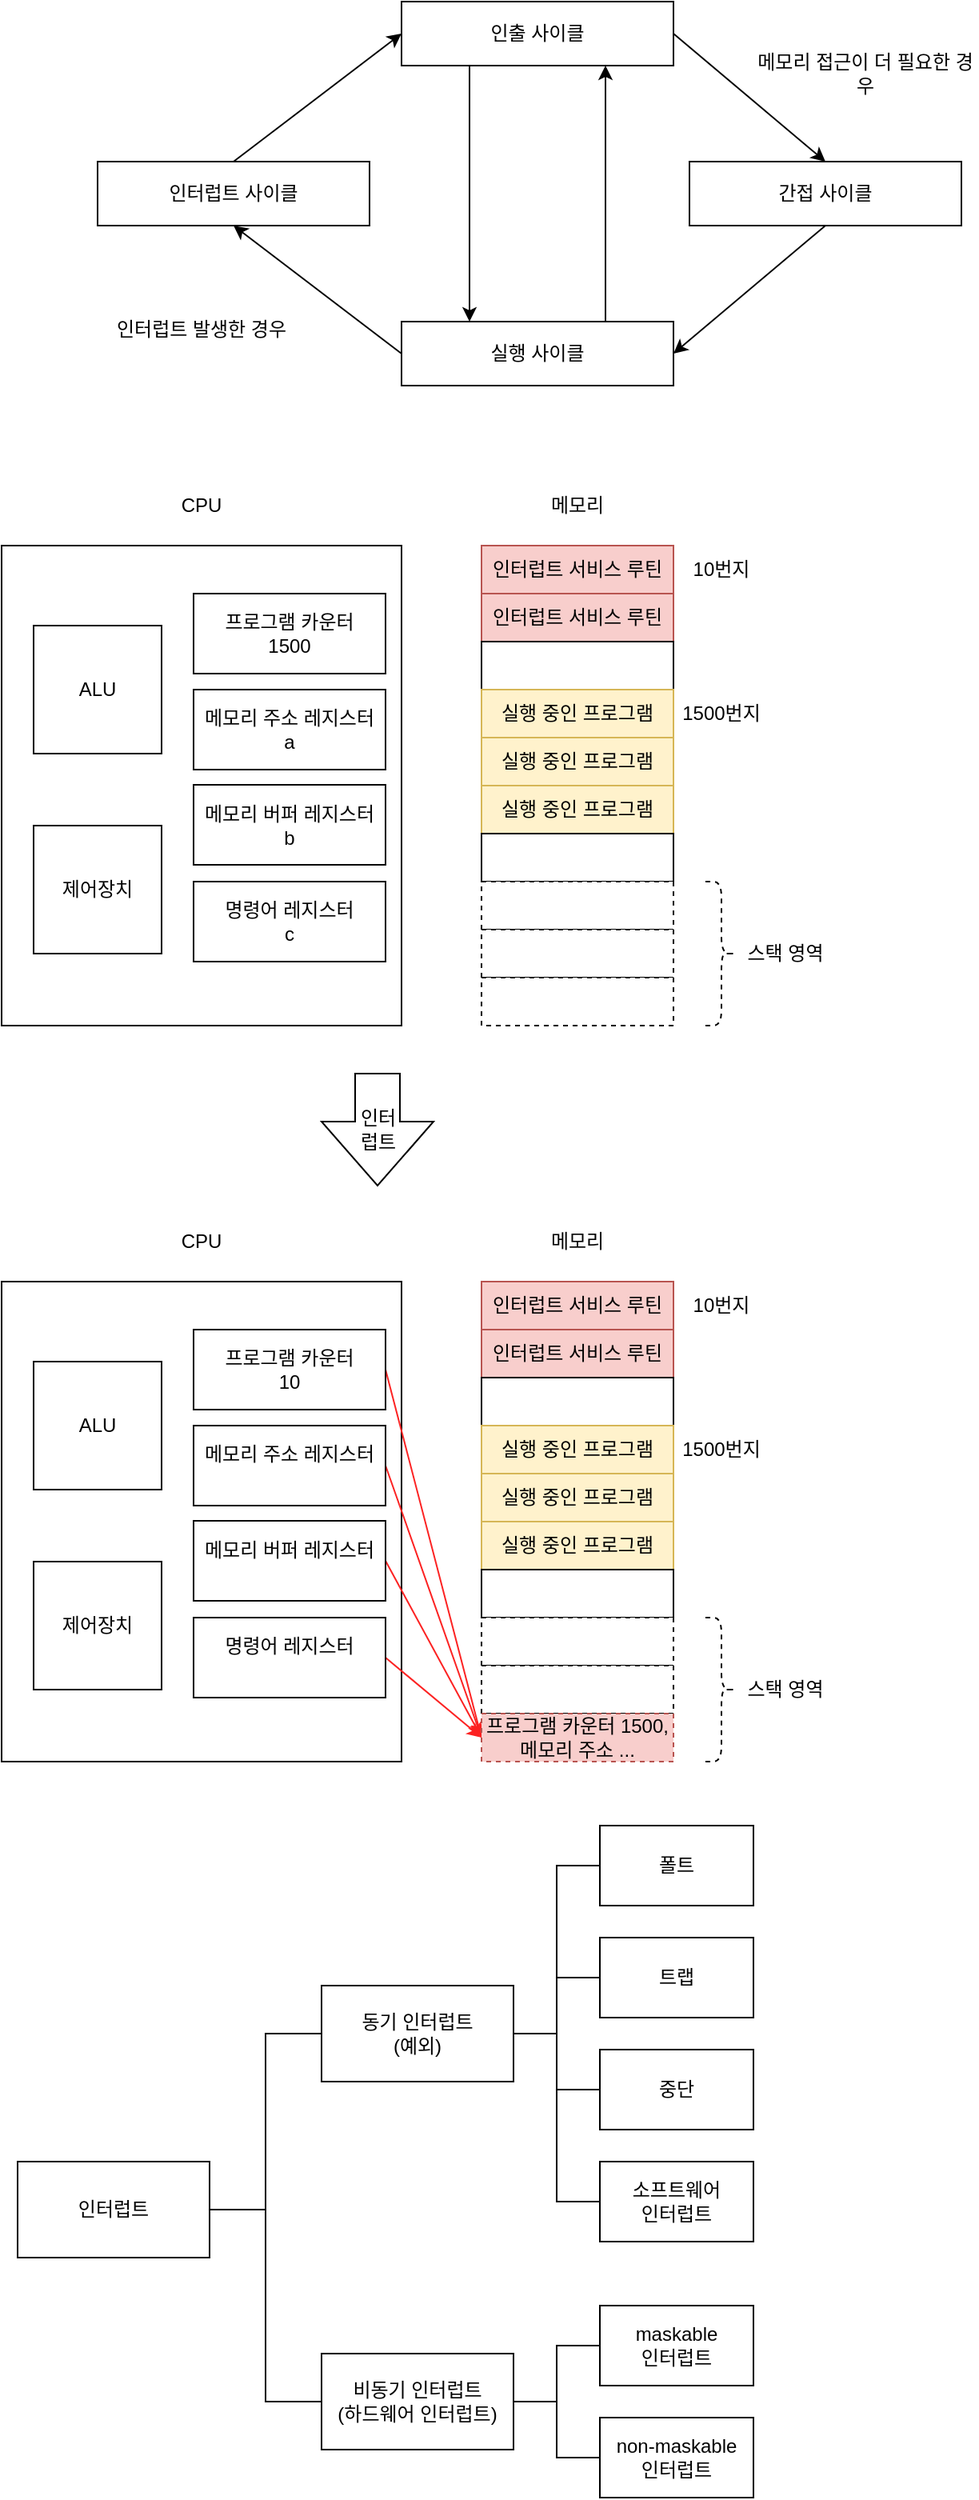 <mxfile version="20.8.5" type="github">
  <diagram id="UFO-LYBNqhHU0wB10wOX" name="페이지-1">
    <mxGraphModel dx="1194" dy="798" grid="1" gridSize="10" guides="1" tooltips="1" connect="1" arrows="1" fold="1" page="1" pageScale="1" pageWidth="827" pageHeight="1169" math="0" shadow="0">
      <root>
        <mxCell id="0" />
        <mxCell id="1" parent="0" />
        <mxCell id="xGPyIo1vIq9hWQK5GL5s-4" style="rounded=0;orthogonalLoop=1;jettySize=auto;html=1;exitX=1;exitY=0.5;exitDx=0;exitDy=0;entryX=0.5;entryY=0;entryDx=0;entryDy=0;" edge="1" parent="1" source="xGPyIo1vIq9hWQK5GL5s-1" target="xGPyIo1vIq9hWQK5GL5s-3">
          <mxGeometry relative="1" as="geometry">
            <mxPoint x="556" y="200" as="targetPoint" />
          </mxGeometry>
        </mxCell>
        <mxCell id="xGPyIo1vIq9hWQK5GL5s-6" style="edgeStyle=none;rounded=0;orthogonalLoop=1;jettySize=auto;html=1;entryX=0.25;entryY=0;entryDx=0;entryDy=0;exitX=0.25;exitY=1;exitDx=0;exitDy=0;" edge="1" parent="1" source="xGPyIo1vIq9hWQK5GL5s-1" target="xGPyIo1vIq9hWQK5GL5s-2">
          <mxGeometry relative="1" as="geometry" />
        </mxCell>
        <mxCell id="xGPyIo1vIq9hWQK5GL5s-1" value="인출 사이클" style="rounded=0;whiteSpace=wrap;html=1;" vertex="1" parent="1">
          <mxGeometry x="310" y="100" width="170" height="40" as="geometry" />
        </mxCell>
        <mxCell id="xGPyIo1vIq9hWQK5GL5s-7" style="edgeStyle=none;rounded=0;orthogonalLoop=1;jettySize=auto;html=1;exitX=0.75;exitY=0;exitDx=0;exitDy=0;entryX=0.75;entryY=1;entryDx=0;entryDy=0;" edge="1" parent="1" source="xGPyIo1vIq9hWQK5GL5s-2" target="xGPyIo1vIq9hWQK5GL5s-1">
          <mxGeometry relative="1" as="geometry" />
        </mxCell>
        <mxCell id="xGPyIo1vIq9hWQK5GL5s-67" style="edgeStyle=none;rounded=0;orthogonalLoop=1;jettySize=auto;html=1;entryX=0.5;entryY=1;entryDx=0;entryDy=0;strokeColor=#000000;exitX=0;exitY=0.5;exitDx=0;exitDy=0;" edge="1" parent="1" source="xGPyIo1vIq9hWQK5GL5s-2" target="xGPyIo1vIq9hWQK5GL5s-66">
          <mxGeometry relative="1" as="geometry" />
        </mxCell>
        <mxCell id="xGPyIo1vIq9hWQK5GL5s-2" value="실행 사이클" style="rounded=0;whiteSpace=wrap;html=1;" vertex="1" parent="1">
          <mxGeometry x="310" y="300" width="170" height="40" as="geometry" />
        </mxCell>
        <mxCell id="xGPyIo1vIq9hWQK5GL5s-5" style="edgeStyle=none;rounded=0;orthogonalLoop=1;jettySize=auto;html=1;entryX=1;entryY=0.5;entryDx=0;entryDy=0;exitX=0.5;exitY=1;exitDx=0;exitDy=0;" edge="1" parent="1" source="xGPyIo1vIq9hWQK5GL5s-3" target="xGPyIo1vIq9hWQK5GL5s-2">
          <mxGeometry relative="1" as="geometry" />
        </mxCell>
        <mxCell id="xGPyIo1vIq9hWQK5GL5s-3" value="간접 사이클" style="rounded=0;whiteSpace=wrap;html=1;" vertex="1" parent="1">
          <mxGeometry x="490" y="200" width="170" height="40" as="geometry" />
        </mxCell>
        <mxCell id="xGPyIo1vIq9hWQK5GL5s-8" value="메모리 접근이 더 필요한 경우" style="text;html=1;strokeColor=none;fillColor=none;align=center;verticalAlign=middle;whiteSpace=wrap;rounded=0;" vertex="1" parent="1">
          <mxGeometry x="530" y="130" width="140" height="30" as="geometry" />
        </mxCell>
        <mxCell id="xGPyIo1vIq9hWQK5GL5s-9" value="" style="rounded=0;whiteSpace=wrap;html=1;" vertex="1" parent="1">
          <mxGeometry x="60" y="440" width="250" height="300" as="geometry" />
        </mxCell>
        <mxCell id="xGPyIo1vIq9hWQK5GL5s-10" value="ALU" style="whiteSpace=wrap;html=1;aspect=fixed;" vertex="1" parent="1">
          <mxGeometry x="80" y="490" width="80" height="80" as="geometry" />
        </mxCell>
        <mxCell id="xGPyIo1vIq9hWQK5GL5s-12" value="제어장치" style="whiteSpace=wrap;html=1;aspect=fixed;" vertex="1" parent="1">
          <mxGeometry x="80" y="615" width="80" height="80" as="geometry" />
        </mxCell>
        <mxCell id="xGPyIo1vIq9hWQK5GL5s-14" value="프로그램 카운터&lt;br&gt;1500" style="rounded=0;whiteSpace=wrap;html=1;" vertex="1" parent="1">
          <mxGeometry x="180" y="470" width="120" height="50" as="geometry" />
        </mxCell>
        <mxCell id="xGPyIo1vIq9hWQK5GL5s-15" value="메모리 주소 레지스터&lt;br&gt;a" style="rounded=0;whiteSpace=wrap;html=1;" vertex="1" parent="1">
          <mxGeometry x="180" y="530" width="120" height="50" as="geometry" />
        </mxCell>
        <mxCell id="xGPyIo1vIq9hWQK5GL5s-16" value="메모리 버퍼 레지스터&lt;br&gt;b" style="rounded=0;whiteSpace=wrap;html=1;" vertex="1" parent="1">
          <mxGeometry x="180" y="589.5" width="120" height="50" as="geometry" />
        </mxCell>
        <mxCell id="xGPyIo1vIq9hWQK5GL5s-17" value="명령어 레지스터&lt;br&gt;c" style="rounded=0;whiteSpace=wrap;html=1;" vertex="1" parent="1">
          <mxGeometry x="180" y="650" width="120" height="50" as="geometry" />
        </mxCell>
        <mxCell id="xGPyIo1vIq9hWQK5GL5s-18" value="인터럽트 서비스 루틴" style="rounded=0;whiteSpace=wrap;html=1;fillColor=#f8cecc;strokeColor=#b85450;" vertex="1" parent="1">
          <mxGeometry x="360" y="440" width="120" height="30" as="geometry" />
        </mxCell>
        <mxCell id="xGPyIo1vIq9hWQK5GL5s-20" value="인터럽트 서비스 루틴" style="rounded=0;whiteSpace=wrap;html=1;fillColor=#f8cecc;strokeColor=#b85450;" vertex="1" parent="1">
          <mxGeometry x="360" y="470" width="120" height="30" as="geometry" />
        </mxCell>
        <mxCell id="xGPyIo1vIq9hWQK5GL5s-21" value="" style="rounded=0;whiteSpace=wrap;html=1;" vertex="1" parent="1">
          <mxGeometry x="360" y="500" width="120" height="30" as="geometry" />
        </mxCell>
        <mxCell id="xGPyIo1vIq9hWQK5GL5s-22" value="실행 중인 프로그램" style="rounded=0;whiteSpace=wrap;html=1;fillColor=#fff2cc;strokeColor=#d6b656;" vertex="1" parent="1">
          <mxGeometry x="360" y="530" width="120" height="30" as="geometry" />
        </mxCell>
        <mxCell id="xGPyIo1vIq9hWQK5GL5s-23" value="실행 중인 프로그램" style="rounded=0;whiteSpace=wrap;html=1;fillColor=#fff2cc;strokeColor=#d6b656;" vertex="1" parent="1">
          <mxGeometry x="360" y="560" width="120" height="30" as="geometry" />
        </mxCell>
        <mxCell id="xGPyIo1vIq9hWQK5GL5s-24" value="실행 중인 프로그램" style="rounded=0;whiteSpace=wrap;html=1;fillColor=#fff2cc;strokeColor=#d6b656;" vertex="1" parent="1">
          <mxGeometry x="360" y="590" width="120" height="30" as="geometry" />
        </mxCell>
        <mxCell id="xGPyIo1vIq9hWQK5GL5s-25" value="" style="rounded=0;whiteSpace=wrap;html=1;" vertex="1" parent="1">
          <mxGeometry x="360" y="620" width="120" height="30" as="geometry" />
        </mxCell>
        <mxCell id="xGPyIo1vIq9hWQK5GL5s-26" value="" style="rounded=0;whiteSpace=wrap;html=1;dashed=1;" vertex="1" parent="1">
          <mxGeometry x="360" y="650" width="120" height="30" as="geometry" />
        </mxCell>
        <mxCell id="xGPyIo1vIq9hWQK5GL5s-27" value="" style="rounded=0;whiteSpace=wrap;html=1;dashed=1;" vertex="1" parent="1">
          <mxGeometry x="360" y="680" width="120" height="30" as="geometry" />
        </mxCell>
        <mxCell id="xGPyIo1vIq9hWQK5GL5s-28" value="" style="rounded=0;whiteSpace=wrap;html=1;dashed=1;" vertex="1" parent="1">
          <mxGeometry x="360" y="710" width="120" height="30" as="geometry" />
        </mxCell>
        <mxCell id="xGPyIo1vIq9hWQK5GL5s-29" value="1500번지" style="text;html=1;strokeColor=none;fillColor=none;align=center;verticalAlign=middle;whiteSpace=wrap;rounded=0;dashed=1;" vertex="1" parent="1">
          <mxGeometry x="480" y="530" width="60" height="30" as="geometry" />
        </mxCell>
        <mxCell id="xGPyIo1vIq9hWQK5GL5s-30" value="" style="shape=curlyBracket;whiteSpace=wrap;html=1;rounded=1;flipH=1;labelPosition=right;verticalLabelPosition=middle;align=left;verticalAlign=middle;dashed=1;" vertex="1" parent="1">
          <mxGeometry x="500" y="650" width="20" height="90" as="geometry" />
        </mxCell>
        <mxCell id="xGPyIo1vIq9hWQK5GL5s-31" value="스택 영역" style="text;html=1;strokeColor=none;fillColor=none;align=center;verticalAlign=middle;whiteSpace=wrap;rounded=0;dashed=1;" vertex="1" parent="1">
          <mxGeometry x="520" y="680" width="60" height="30" as="geometry" />
        </mxCell>
        <mxCell id="xGPyIo1vIq9hWQK5GL5s-33" value="CPU" style="text;html=1;strokeColor=none;fillColor=none;align=center;verticalAlign=middle;whiteSpace=wrap;rounded=0;dashed=1;" vertex="1" parent="1">
          <mxGeometry x="155" y="400" width="60" height="30" as="geometry" />
        </mxCell>
        <mxCell id="xGPyIo1vIq9hWQK5GL5s-34" value="메모리" style="text;html=1;strokeColor=none;fillColor=none;align=center;verticalAlign=middle;whiteSpace=wrap;rounded=0;dashed=1;" vertex="1" parent="1">
          <mxGeometry x="392" y="400" width="56" height="30" as="geometry" />
        </mxCell>
        <mxCell id="xGPyIo1vIq9hWQK5GL5s-35" value="10번지" style="text;html=1;strokeColor=none;fillColor=none;align=center;verticalAlign=middle;whiteSpace=wrap;rounded=0;dashed=1;" vertex="1" parent="1">
          <mxGeometry x="480" y="440" width="60" height="30" as="geometry" />
        </mxCell>
        <mxCell id="xGPyIo1vIq9hWQK5GL5s-36" value="" style="rounded=0;whiteSpace=wrap;html=1;" vertex="1" parent="1">
          <mxGeometry x="60" y="900" width="250" height="300" as="geometry" />
        </mxCell>
        <mxCell id="xGPyIo1vIq9hWQK5GL5s-37" value="ALU" style="whiteSpace=wrap;html=1;aspect=fixed;" vertex="1" parent="1">
          <mxGeometry x="80" y="950" width="80" height="80" as="geometry" />
        </mxCell>
        <mxCell id="xGPyIo1vIq9hWQK5GL5s-38" value="제어장치" style="whiteSpace=wrap;html=1;aspect=fixed;" vertex="1" parent="1">
          <mxGeometry x="80" y="1075" width="80" height="80" as="geometry" />
        </mxCell>
        <mxCell id="xGPyIo1vIq9hWQK5GL5s-60" style="edgeStyle=none;rounded=0;orthogonalLoop=1;jettySize=auto;html=1;entryX=0;entryY=0.5;entryDx=0;entryDy=0;exitX=1;exitY=0.5;exitDx=0;exitDy=0;strokeColor=#FC2222;" edge="1" parent="1" source="xGPyIo1vIq9hWQK5GL5s-39" target="xGPyIo1vIq9hWQK5GL5s-52">
          <mxGeometry relative="1" as="geometry" />
        </mxCell>
        <mxCell id="xGPyIo1vIq9hWQK5GL5s-39" value="프로그램 카운터&lt;br&gt;10" style="rounded=0;whiteSpace=wrap;html=1;" vertex="1" parent="1">
          <mxGeometry x="180" y="930" width="120" height="50" as="geometry" />
        </mxCell>
        <mxCell id="xGPyIo1vIq9hWQK5GL5s-61" style="edgeStyle=none;rounded=0;orthogonalLoop=1;jettySize=auto;html=1;entryX=0;entryY=0.5;entryDx=0;entryDy=0;exitX=1;exitY=0.5;exitDx=0;exitDy=0;strokeColor=#FC2222;" edge="1" parent="1" source="xGPyIo1vIq9hWQK5GL5s-40" target="xGPyIo1vIq9hWQK5GL5s-52">
          <mxGeometry relative="1" as="geometry" />
        </mxCell>
        <mxCell id="xGPyIo1vIq9hWQK5GL5s-40" value="메모리 주소 레지스터&lt;br&gt;&amp;nbsp;" style="rounded=0;whiteSpace=wrap;html=1;" vertex="1" parent="1">
          <mxGeometry x="180" y="990" width="120" height="50" as="geometry" />
        </mxCell>
        <mxCell id="xGPyIo1vIq9hWQK5GL5s-62" style="edgeStyle=none;rounded=0;orthogonalLoop=1;jettySize=auto;html=1;entryX=0;entryY=0.5;entryDx=0;entryDy=0;exitX=1;exitY=0.5;exitDx=0;exitDy=0;strokeColor=#FC2222;" edge="1" parent="1" source="xGPyIo1vIq9hWQK5GL5s-41" target="xGPyIo1vIq9hWQK5GL5s-52">
          <mxGeometry relative="1" as="geometry" />
        </mxCell>
        <mxCell id="xGPyIo1vIq9hWQK5GL5s-41" value="메모리 버퍼 레지스터&lt;br&gt;&amp;nbsp;" style="rounded=0;whiteSpace=wrap;html=1;" vertex="1" parent="1">
          <mxGeometry x="180" y="1049.5" width="120" height="50" as="geometry" />
        </mxCell>
        <mxCell id="xGPyIo1vIq9hWQK5GL5s-63" style="edgeStyle=none;rounded=0;orthogonalLoop=1;jettySize=auto;html=1;entryX=0;entryY=0.5;entryDx=0;entryDy=0;exitX=1;exitY=0.5;exitDx=0;exitDy=0;strokeColor=#FC2222;" edge="1" parent="1" source="xGPyIo1vIq9hWQK5GL5s-42" target="xGPyIo1vIq9hWQK5GL5s-52">
          <mxGeometry relative="1" as="geometry" />
        </mxCell>
        <mxCell id="xGPyIo1vIq9hWQK5GL5s-42" value="명령어 레지스터&lt;br&gt;&amp;nbsp;" style="rounded=0;whiteSpace=wrap;html=1;" vertex="1" parent="1">
          <mxGeometry x="180" y="1110" width="120" height="50" as="geometry" />
        </mxCell>
        <mxCell id="xGPyIo1vIq9hWQK5GL5s-43" value="인터럽트 서비스 루틴" style="rounded=0;whiteSpace=wrap;html=1;fillColor=#f8cecc;strokeColor=#b85450;" vertex="1" parent="1">
          <mxGeometry x="360" y="900" width="120" height="30" as="geometry" />
        </mxCell>
        <mxCell id="xGPyIo1vIq9hWQK5GL5s-44" value="인터럽트 서비스 루틴" style="rounded=0;whiteSpace=wrap;html=1;fillColor=#f8cecc;strokeColor=#b85450;" vertex="1" parent="1">
          <mxGeometry x="360" y="930" width="120" height="30" as="geometry" />
        </mxCell>
        <mxCell id="xGPyIo1vIq9hWQK5GL5s-45" value="" style="rounded=0;whiteSpace=wrap;html=1;" vertex="1" parent="1">
          <mxGeometry x="360" y="960" width="120" height="30" as="geometry" />
        </mxCell>
        <mxCell id="xGPyIo1vIq9hWQK5GL5s-46" value="실행 중인 프로그램" style="rounded=0;whiteSpace=wrap;html=1;fillColor=#fff2cc;strokeColor=#d6b656;" vertex="1" parent="1">
          <mxGeometry x="360" y="990" width="120" height="30" as="geometry" />
        </mxCell>
        <mxCell id="xGPyIo1vIq9hWQK5GL5s-47" value="실행 중인 프로그램" style="rounded=0;whiteSpace=wrap;html=1;fillColor=#fff2cc;strokeColor=#d6b656;" vertex="1" parent="1">
          <mxGeometry x="360" y="1020" width="120" height="30" as="geometry" />
        </mxCell>
        <mxCell id="xGPyIo1vIq9hWQK5GL5s-48" value="실행 중인 프로그램" style="rounded=0;whiteSpace=wrap;html=1;fillColor=#fff2cc;strokeColor=#d6b656;" vertex="1" parent="1">
          <mxGeometry x="360" y="1050" width="120" height="30" as="geometry" />
        </mxCell>
        <mxCell id="xGPyIo1vIq9hWQK5GL5s-49" value="" style="rounded=0;whiteSpace=wrap;html=1;" vertex="1" parent="1">
          <mxGeometry x="360" y="1080" width="120" height="30" as="geometry" />
        </mxCell>
        <mxCell id="xGPyIo1vIq9hWQK5GL5s-50" value="" style="rounded=0;whiteSpace=wrap;html=1;dashed=1;" vertex="1" parent="1">
          <mxGeometry x="360" y="1110" width="120" height="30" as="geometry" />
        </mxCell>
        <mxCell id="xGPyIo1vIq9hWQK5GL5s-51" value="" style="rounded=0;whiteSpace=wrap;html=1;dashed=1;" vertex="1" parent="1">
          <mxGeometry x="360" y="1140" width="120" height="30" as="geometry" />
        </mxCell>
        <mxCell id="xGPyIo1vIq9hWQK5GL5s-52" value="프로그램 카운터 1500,&lt;br&gt;메모리 주소 ..." style="rounded=0;whiteSpace=wrap;html=1;dashed=1;fillColor=#f8cecc;strokeColor=#b85450;" vertex="1" parent="1">
          <mxGeometry x="360" y="1170" width="120" height="30" as="geometry" />
        </mxCell>
        <mxCell id="xGPyIo1vIq9hWQK5GL5s-53" value="1500번지" style="text;html=1;strokeColor=none;fillColor=none;align=center;verticalAlign=middle;whiteSpace=wrap;rounded=0;dashed=1;" vertex="1" parent="1">
          <mxGeometry x="480" y="990" width="60" height="30" as="geometry" />
        </mxCell>
        <mxCell id="xGPyIo1vIq9hWQK5GL5s-54" value="" style="shape=curlyBracket;whiteSpace=wrap;html=1;rounded=1;flipH=1;labelPosition=right;verticalLabelPosition=middle;align=left;verticalAlign=middle;dashed=1;" vertex="1" parent="1">
          <mxGeometry x="500" y="1110" width="20" height="90" as="geometry" />
        </mxCell>
        <mxCell id="xGPyIo1vIq9hWQK5GL5s-55" value="스택 영역" style="text;html=1;strokeColor=none;fillColor=none;align=center;verticalAlign=middle;whiteSpace=wrap;rounded=0;dashed=1;" vertex="1" parent="1">
          <mxGeometry x="520" y="1140" width="60" height="30" as="geometry" />
        </mxCell>
        <mxCell id="xGPyIo1vIq9hWQK5GL5s-56" value="CPU" style="text;html=1;strokeColor=none;fillColor=none;align=center;verticalAlign=middle;whiteSpace=wrap;rounded=0;dashed=1;" vertex="1" parent="1">
          <mxGeometry x="155" y="860" width="60" height="30" as="geometry" />
        </mxCell>
        <mxCell id="xGPyIo1vIq9hWQK5GL5s-57" value="메모리" style="text;html=1;strokeColor=none;fillColor=none;align=center;verticalAlign=middle;whiteSpace=wrap;rounded=0;dashed=1;" vertex="1" parent="1">
          <mxGeometry x="392" y="860" width="56" height="30" as="geometry" />
        </mxCell>
        <mxCell id="xGPyIo1vIq9hWQK5GL5s-58" value="10번지" style="text;html=1;strokeColor=none;fillColor=none;align=center;verticalAlign=middle;whiteSpace=wrap;rounded=0;dashed=1;" vertex="1" parent="1">
          <mxGeometry x="480" y="900" width="60" height="30" as="geometry" />
        </mxCell>
        <mxCell id="xGPyIo1vIq9hWQK5GL5s-65" value="인터&lt;br&gt;럽트" style="html=1;shadow=0;dashed=0;align=center;verticalAlign=middle;shape=mxgraph.arrows2.arrow;dy=0.6;dx=40;direction=south;notch=0;" vertex="1" parent="1">
          <mxGeometry x="260" y="770" width="70" height="70" as="geometry" />
        </mxCell>
        <mxCell id="xGPyIo1vIq9hWQK5GL5s-68" style="edgeStyle=none;rounded=0;orthogonalLoop=1;jettySize=auto;html=1;entryX=0;entryY=0.5;entryDx=0;entryDy=0;strokeColor=#000000;exitX=0.5;exitY=0;exitDx=0;exitDy=0;" edge="1" parent="1" source="xGPyIo1vIq9hWQK5GL5s-66" target="xGPyIo1vIq9hWQK5GL5s-1">
          <mxGeometry relative="1" as="geometry" />
        </mxCell>
        <mxCell id="xGPyIo1vIq9hWQK5GL5s-66" value="인터럽트 사이클" style="rounded=0;whiteSpace=wrap;html=1;" vertex="1" parent="1">
          <mxGeometry x="120" y="200" width="170" height="40" as="geometry" />
        </mxCell>
        <mxCell id="xGPyIo1vIq9hWQK5GL5s-69" value="인터럽트 발생한 경우" style="text;html=1;strokeColor=none;fillColor=none;align=center;verticalAlign=middle;whiteSpace=wrap;rounded=0;" vertex="1" parent="1">
          <mxGeometry x="115" y="290" width="140" height="30" as="geometry" />
        </mxCell>
        <mxCell id="xGPyIo1vIq9hWQK5GL5s-71" value="인터럽트" style="rounded=0;whiteSpace=wrap;html=1;" vertex="1" parent="1">
          <mxGeometry x="70" y="1450" width="120" height="60" as="geometry" />
        </mxCell>
        <mxCell id="xGPyIo1vIq9hWQK5GL5s-81" style="edgeStyle=none;rounded=0;orthogonalLoop=1;jettySize=auto;html=1;entryX=1;entryY=0.5;entryDx=0;entryDy=0;strokeColor=none;" edge="1" parent="1" source="xGPyIo1vIq9hWQK5GL5s-72" target="xGPyIo1vIq9hWQK5GL5s-71">
          <mxGeometry relative="1" as="geometry" />
        </mxCell>
        <mxCell id="xGPyIo1vIq9hWQK5GL5s-82" style="edgeStyle=elbowEdgeStyle;rounded=0;orthogonalLoop=1;jettySize=auto;html=1;strokeColor=#000000;startArrow=none;startFill=0;endArrow=none;endFill=0;entryX=1;entryY=0.5;entryDx=0;entryDy=0;" edge="1" parent="1" source="xGPyIo1vIq9hWQK5GL5s-72" target="xGPyIo1vIq9hWQK5GL5s-71">
          <mxGeometry relative="1" as="geometry">
            <mxPoint x="190" y="1480" as="targetPoint" />
          </mxGeometry>
        </mxCell>
        <mxCell id="xGPyIo1vIq9hWQK5GL5s-72" value="동기 인터럽트&lt;br&gt;(예외)" style="rounded=0;whiteSpace=wrap;html=1;" vertex="1" parent="1">
          <mxGeometry x="260" y="1340" width="120" height="60" as="geometry" />
        </mxCell>
        <mxCell id="xGPyIo1vIq9hWQK5GL5s-83" style="edgeStyle=elbowEdgeStyle;rounded=0;orthogonalLoop=1;jettySize=auto;html=1;strokeColor=#000000;startArrow=none;startFill=0;endArrow=none;endFill=0;" edge="1" parent="1" source="xGPyIo1vIq9hWQK5GL5s-73">
          <mxGeometry relative="1" as="geometry">
            <mxPoint x="190" y="1480" as="targetPoint" />
          </mxGeometry>
        </mxCell>
        <mxCell id="xGPyIo1vIq9hWQK5GL5s-73" value="비동기 인터럽트&lt;br&gt;(하드웨어 인터럽트)" style="rounded=0;whiteSpace=wrap;html=1;" vertex="1" parent="1">
          <mxGeometry x="260" y="1570" width="120" height="60" as="geometry" />
        </mxCell>
        <mxCell id="xGPyIo1vIq9hWQK5GL5s-84" style="edgeStyle=elbowEdgeStyle;rounded=0;orthogonalLoop=1;jettySize=auto;html=1;entryX=1;entryY=0.5;entryDx=0;entryDy=0;strokeColor=#000000;startArrow=none;startFill=0;endArrow=none;endFill=0;" edge="1" parent="1" source="xGPyIo1vIq9hWQK5GL5s-74" target="xGPyIo1vIq9hWQK5GL5s-72">
          <mxGeometry relative="1" as="geometry" />
        </mxCell>
        <mxCell id="xGPyIo1vIq9hWQK5GL5s-74" value="폴트" style="rounded=0;whiteSpace=wrap;html=1;" vertex="1" parent="1">
          <mxGeometry x="434" y="1240" width="96" height="50" as="geometry" />
        </mxCell>
        <mxCell id="xGPyIo1vIq9hWQK5GL5s-85" style="edgeStyle=elbowEdgeStyle;rounded=0;orthogonalLoop=1;jettySize=auto;html=1;strokeColor=#000000;startArrow=none;startFill=0;endArrow=none;endFill=0;" edge="1" parent="1" source="xGPyIo1vIq9hWQK5GL5s-75">
          <mxGeometry relative="1" as="geometry">
            <mxPoint x="380" y="1370" as="targetPoint" />
          </mxGeometry>
        </mxCell>
        <mxCell id="xGPyIo1vIq9hWQK5GL5s-75" value="트랩" style="rounded=0;whiteSpace=wrap;html=1;" vertex="1" parent="1">
          <mxGeometry x="434" y="1310" width="96" height="50" as="geometry" />
        </mxCell>
        <mxCell id="xGPyIo1vIq9hWQK5GL5s-86" style="edgeStyle=elbowEdgeStyle;rounded=0;orthogonalLoop=1;jettySize=auto;html=1;entryX=1;entryY=0.5;entryDx=0;entryDy=0;strokeColor=#000000;startArrow=none;startFill=0;endArrow=none;endFill=0;" edge="1" parent="1" source="xGPyIo1vIq9hWQK5GL5s-76" target="xGPyIo1vIq9hWQK5GL5s-72">
          <mxGeometry relative="1" as="geometry" />
        </mxCell>
        <mxCell id="xGPyIo1vIq9hWQK5GL5s-76" value="중단" style="rounded=0;whiteSpace=wrap;html=1;" vertex="1" parent="1">
          <mxGeometry x="434" y="1380" width="96" height="50" as="geometry" />
        </mxCell>
        <mxCell id="xGPyIo1vIq9hWQK5GL5s-87" style="edgeStyle=elbowEdgeStyle;rounded=0;orthogonalLoop=1;jettySize=auto;html=1;strokeColor=#000000;startArrow=none;startFill=0;endArrow=none;endFill=0;" edge="1" parent="1" source="xGPyIo1vIq9hWQK5GL5s-77">
          <mxGeometry relative="1" as="geometry">
            <mxPoint x="380" y="1370" as="targetPoint" />
          </mxGeometry>
        </mxCell>
        <mxCell id="xGPyIo1vIq9hWQK5GL5s-77" value="소프트웨어&lt;br&gt;인터럽트" style="rounded=0;whiteSpace=wrap;html=1;" vertex="1" parent="1">
          <mxGeometry x="434" y="1450" width="96" height="50" as="geometry" />
        </mxCell>
        <mxCell id="xGPyIo1vIq9hWQK5GL5s-88" style="edgeStyle=elbowEdgeStyle;rounded=0;orthogonalLoop=1;jettySize=auto;html=1;entryX=1;entryY=0.5;entryDx=0;entryDy=0;strokeColor=#000000;startArrow=none;startFill=0;endArrow=none;endFill=0;" edge="1" parent="1" source="xGPyIo1vIq9hWQK5GL5s-79" target="xGPyIo1vIq9hWQK5GL5s-73">
          <mxGeometry relative="1" as="geometry" />
        </mxCell>
        <mxCell id="xGPyIo1vIq9hWQK5GL5s-79" value="maskable&lt;br&gt;인터럽트" style="rounded=0;whiteSpace=wrap;html=1;" vertex="1" parent="1">
          <mxGeometry x="434" y="1540" width="96" height="50" as="geometry" />
        </mxCell>
        <mxCell id="xGPyIo1vIq9hWQK5GL5s-89" style="edgeStyle=elbowEdgeStyle;rounded=0;orthogonalLoop=1;jettySize=auto;html=1;strokeColor=#000000;startArrow=none;startFill=0;endArrow=none;endFill=0;" edge="1" parent="1" source="xGPyIo1vIq9hWQK5GL5s-80">
          <mxGeometry relative="1" as="geometry">
            <mxPoint x="380" y="1600" as="targetPoint" />
          </mxGeometry>
        </mxCell>
        <mxCell id="xGPyIo1vIq9hWQK5GL5s-80" value="non-maskable&lt;br&gt;인터럽트" style="rounded=0;whiteSpace=wrap;html=1;" vertex="1" parent="1">
          <mxGeometry x="434" y="1610" width="96" height="50" as="geometry" />
        </mxCell>
      </root>
    </mxGraphModel>
  </diagram>
</mxfile>

